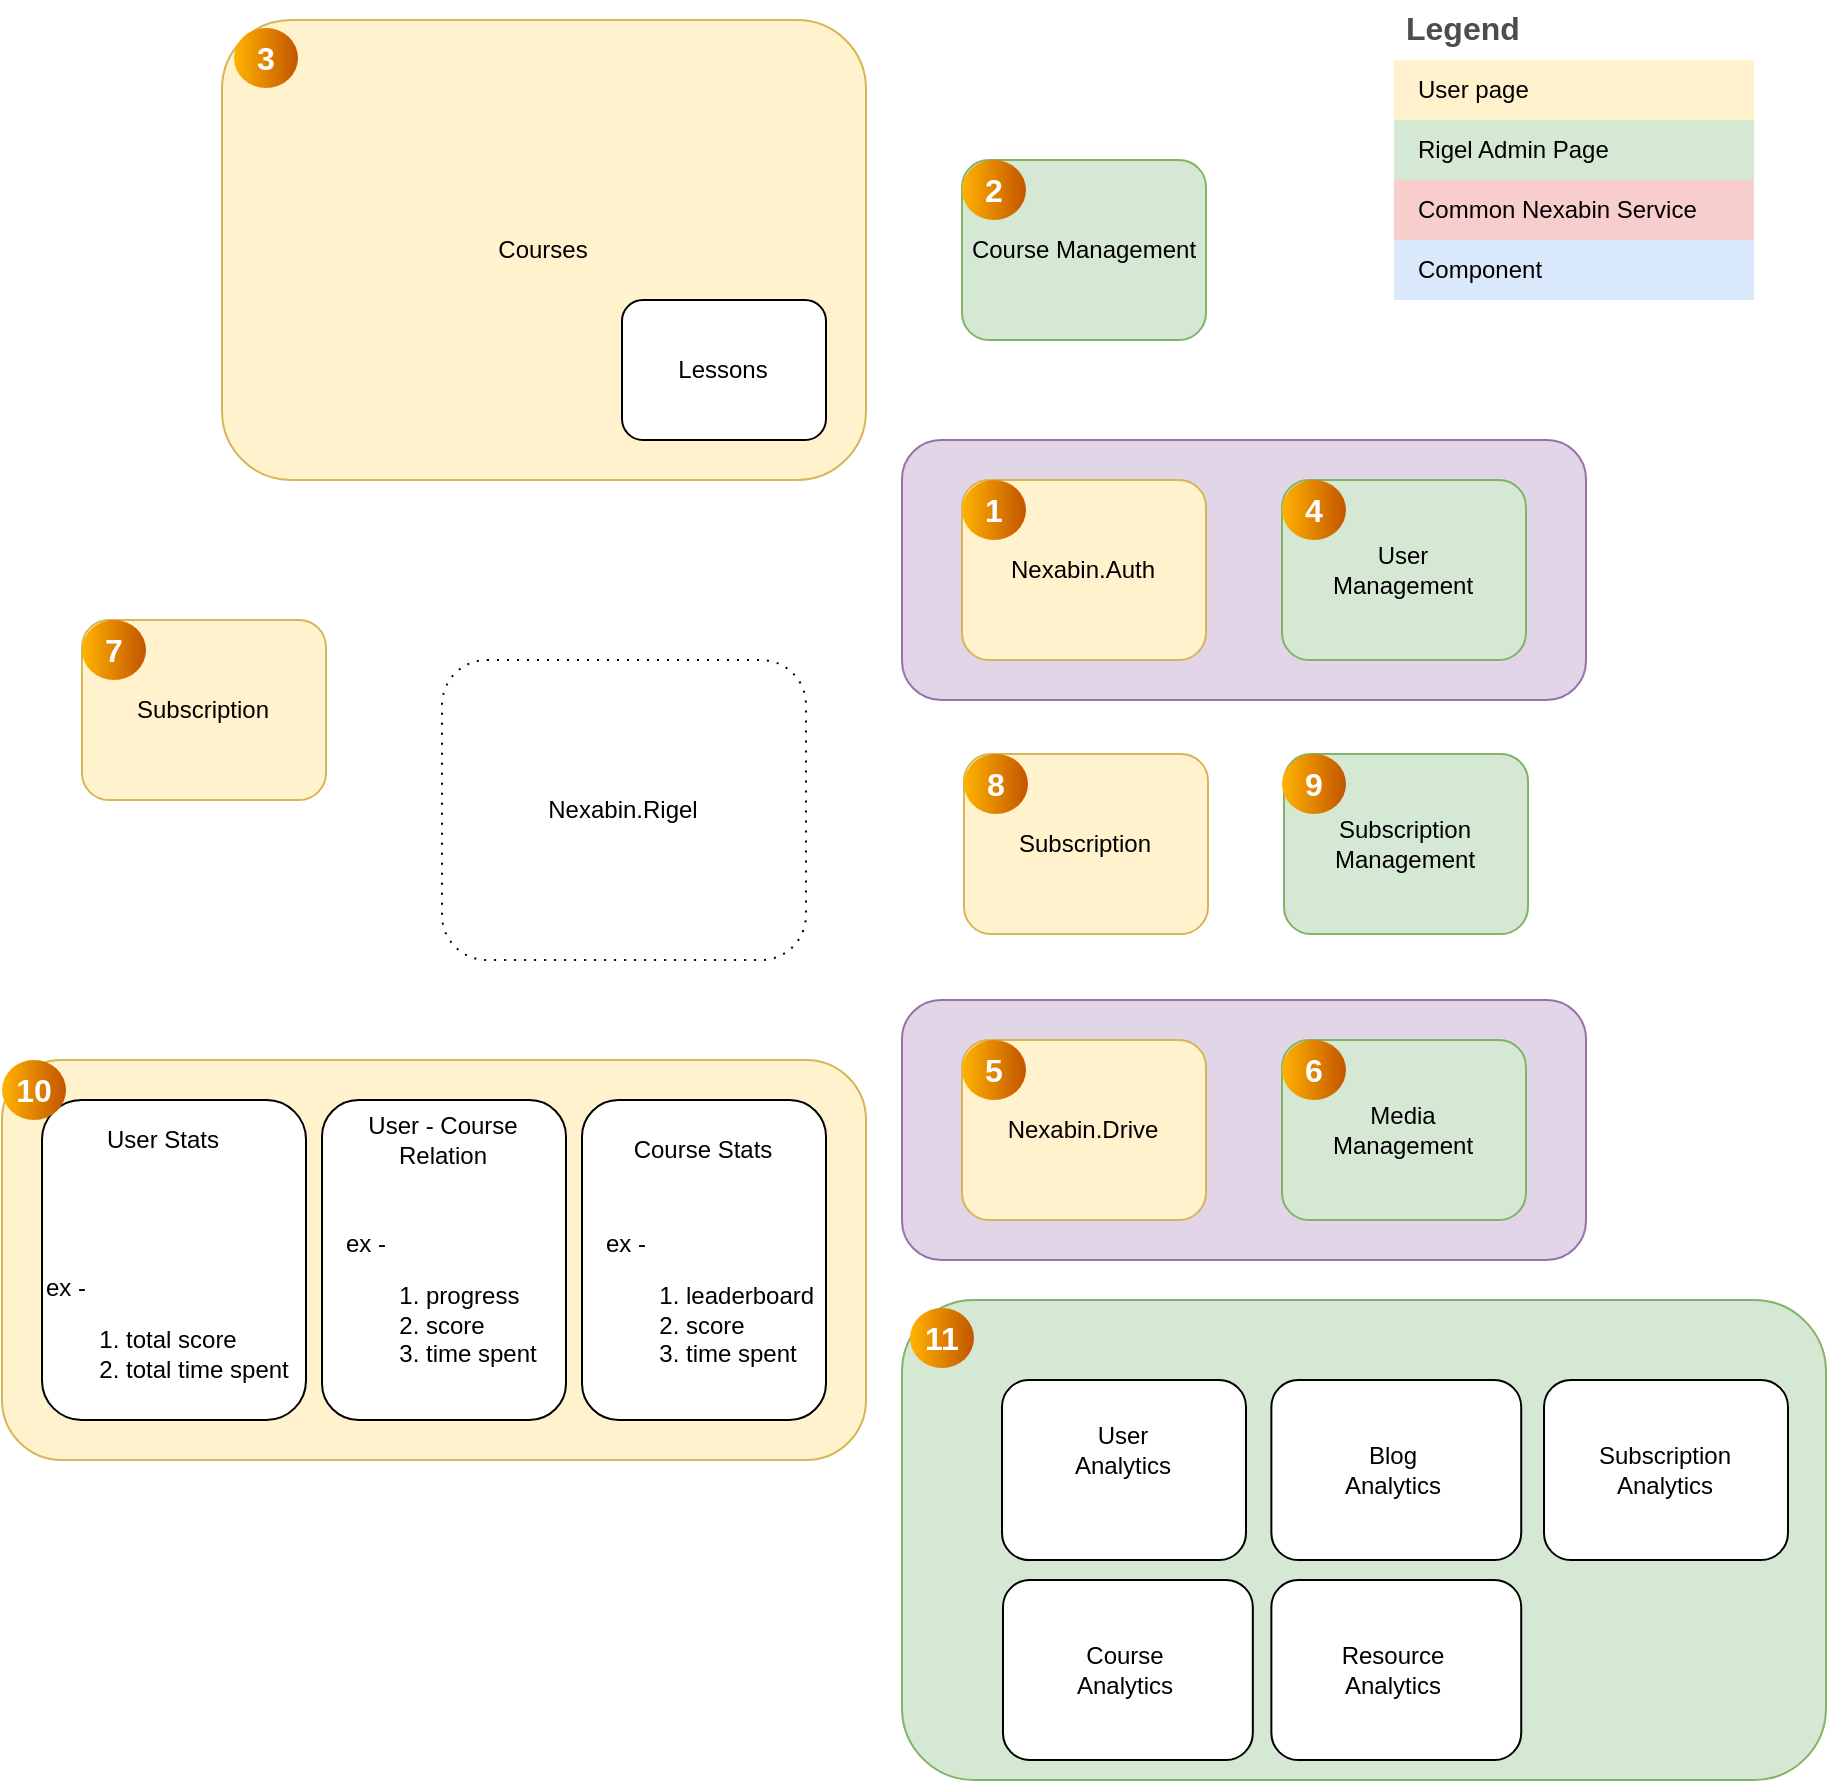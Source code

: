 <mxfile version="27.2.0" pages="3">
  <diagram id="KKGmfroxy93CsL8p-BHv" name="Rigel-Features">
    <mxGraphModel dx="2066" dy="860" grid="1" gridSize="10" guides="1" tooltips="1" connect="1" arrows="1" fold="1" page="1" pageScale="1" pageWidth="850" pageHeight="1100" math="0" shadow="0">
      <root>
        <mxCell id="0" />
        <mxCell id="1" parent="0" />
        <mxCell id="0qH3fdDKlyZCcuzdt4p4-40" value="" style="rounded=1;whiteSpace=wrap;html=1;fillColor=#d5e8d4;strokeColor=#82b366;" vertex="1" parent="1">
          <mxGeometry x="813" y="690" width="462" height="240" as="geometry" />
        </mxCell>
        <mxCell id="0qH3fdDKlyZCcuzdt4p4-122" value="" style="rounded=1;whiteSpace=wrap;html=1;fillColor=#e1d5e7;strokeColor=#9673a6;" vertex="1" parent="1">
          <mxGeometry x="813" y="540" width="342" height="130" as="geometry" />
        </mxCell>
        <mxCell id="0qH3fdDKlyZCcuzdt4p4-102" value="" style="rounded=1;whiteSpace=wrap;html=1;fillColor=#e1d5e7;strokeColor=#9673a6;" vertex="1" parent="1">
          <mxGeometry x="813" y="260" width="342" height="130" as="geometry" />
        </mxCell>
        <mxCell id="0qH3fdDKlyZCcuzdt4p4-11" value="" style="rounded=1;whiteSpace=wrap;html=1;fillColor=#fff2cc;strokeColor=#d6b656;" vertex="1" parent="1">
          <mxGeometry x="473" y="50" width="322" height="230" as="geometry" />
        </mxCell>
        <mxCell id="0qH3fdDKlyZCcuzdt4p4-1" value="" style="rounded=1;whiteSpace=wrap;html=1;dashed=1;dashPattern=1 4;" vertex="1" parent="1">
          <mxGeometry x="583" y="370" width="182" height="150" as="geometry" />
        </mxCell>
        <mxCell id="0qH3fdDKlyZCcuzdt4p4-2" value="Nexabin.Rigel" style="text;html=1;align=center;verticalAlign=middle;resizable=0;points=[];autosize=1;strokeColor=none;fillColor=none;" vertex="1" parent="1">
          <mxGeometry x="623" y="430" width="100" height="30" as="geometry" />
        </mxCell>
        <mxCell id="0qH3fdDKlyZCcuzdt4p4-7" value="" style="group" vertex="1" connectable="0" parent="1">
          <mxGeometry x="673" y="190" width="102" height="70" as="geometry" />
        </mxCell>
        <mxCell id="0qH3fdDKlyZCcuzdt4p4-8" value="" style="rounded=1;whiteSpace=wrap;html=1;" vertex="1" parent="0qH3fdDKlyZCcuzdt4p4-7">
          <mxGeometry width="102" height="70" as="geometry" />
        </mxCell>
        <mxCell id="0qH3fdDKlyZCcuzdt4p4-9" value="Lessons" style="text;html=1;align=center;verticalAlign=middle;resizable=0;points=[];autosize=1;strokeColor=none;fillColor=none;" vertex="1" parent="0qH3fdDKlyZCcuzdt4p4-7">
          <mxGeometry x="15.003" y="20.003" width="70" height="30" as="geometry" />
        </mxCell>
        <mxCell id="0qH3fdDKlyZCcuzdt4p4-12" value="Courses" style="text;html=1;align=center;verticalAlign=middle;resizable=0;points=[];autosize=1;strokeColor=none;fillColor=none;" vertex="1" parent="1">
          <mxGeometry x="598" y="150" width="70" height="30" as="geometry" />
        </mxCell>
        <mxCell id="0qH3fdDKlyZCcuzdt4p4-13" value="" style="group" vertex="1" connectable="0" parent="1">
          <mxGeometry x="844" y="417" width="122" height="90" as="geometry" />
        </mxCell>
        <mxCell id="0qH3fdDKlyZCcuzdt4p4-14" value="" style="rounded=1;whiteSpace=wrap;html=1;fillColor=#fff2cc;strokeColor=#d6b656;" vertex="1" parent="0qH3fdDKlyZCcuzdt4p4-13">
          <mxGeometry width="122" height="90" as="geometry" />
        </mxCell>
        <mxCell id="0qH3fdDKlyZCcuzdt4p4-15" value="Subscription" style="text;html=1;align=center;verticalAlign=middle;resizable=0;points=[];autosize=1;strokeColor=none;fillColor=none;" vertex="1" parent="0qH3fdDKlyZCcuzdt4p4-13">
          <mxGeometry x="15" y="30" width="90" height="30" as="geometry" />
        </mxCell>
        <mxCell id="0qH3fdDKlyZCcuzdt4p4-127" value="8" style="ellipse;whiteSpace=wrap;html=1;aspect=fixed;rotation=0;gradientColor=#C35500;strokeColor=none;gradientDirection=east;fillColor=#FFB300;rounded=0;pointerEvents=0;fontFamily=Helvetica;fontSize=16;fontColor=#FFFFFF;spacingTop=4;spacingBottom=4;spacingLeft=4;spacingRight=4;points=[];fontStyle=1" vertex="1" parent="0qH3fdDKlyZCcuzdt4p4-13">
          <mxGeometry width="32" height="30" as="geometry" />
        </mxCell>
        <mxCell id="0qH3fdDKlyZCcuzdt4p4-17" value="" style="group" vertex="1" connectable="0" parent="1">
          <mxGeometry x="1004" y="417" width="122" height="90" as="geometry" />
        </mxCell>
        <mxCell id="0qH3fdDKlyZCcuzdt4p4-18" value="" style="rounded=1;whiteSpace=wrap;html=1;fillColor=#d5e8d4;strokeColor=#82b366;" vertex="1" parent="0qH3fdDKlyZCcuzdt4p4-17">
          <mxGeometry width="122" height="90" as="geometry" />
        </mxCell>
        <mxCell id="0qH3fdDKlyZCcuzdt4p4-19" value="Subscription&lt;div&gt;Management&lt;/div&gt;" style="text;html=1;align=center;verticalAlign=middle;resizable=0;points=[];autosize=1;strokeColor=none;fillColor=none;" vertex="1" parent="0qH3fdDKlyZCcuzdt4p4-17">
          <mxGeometry x="15" y="25" width="90" height="40" as="geometry" />
        </mxCell>
        <mxCell id="0qH3fdDKlyZCcuzdt4p4-128" value="9" style="ellipse;whiteSpace=wrap;html=1;aspect=fixed;rotation=0;gradientColor=#C35500;strokeColor=none;gradientDirection=east;fillColor=#FFB300;rounded=0;pointerEvents=0;fontFamily=Helvetica;fontSize=16;fontColor=#FFFFFF;spacingTop=4;spacingBottom=4;spacingLeft=4;spacingRight=4;points=[];fontStyle=1" vertex="1" parent="0qH3fdDKlyZCcuzdt4p4-17">
          <mxGeometry x="-1" width="32" height="30" as="geometry" />
        </mxCell>
        <mxCell id="0qH3fdDKlyZCcuzdt4p4-20" value="" style="group" vertex="1" connectable="0" parent="1">
          <mxGeometry x="1003" y="280" width="122" height="90" as="geometry" />
        </mxCell>
        <mxCell id="0qH3fdDKlyZCcuzdt4p4-21" value="" style="rounded=1;whiteSpace=wrap;html=1;fillColor=#d5e8d4;strokeColor=#82b366;" vertex="1" parent="0qH3fdDKlyZCcuzdt4p4-20">
          <mxGeometry width="122" height="90" as="geometry" />
        </mxCell>
        <mxCell id="0qH3fdDKlyZCcuzdt4p4-22" value="User&lt;div&gt;Management&lt;/div&gt;" style="text;html=1;align=center;verticalAlign=middle;resizable=0;points=[];autosize=1;strokeColor=none;fillColor=none;" vertex="1" parent="0qH3fdDKlyZCcuzdt4p4-20">
          <mxGeometry x="15" y="25" width="90" height="40" as="geometry" />
        </mxCell>
        <mxCell id="0qH3fdDKlyZCcuzdt4p4-112" value="4" style="ellipse;whiteSpace=wrap;html=1;aspect=fixed;rotation=0;gradientColor=#C35500;strokeColor=none;gradientDirection=east;fillColor=#FFB300;rounded=0;pointerEvents=0;fontFamily=Helvetica;fontSize=16;fontColor=#FFFFFF;spacingTop=4;spacingBottom=4;spacingLeft=4;spacingRight=4;points=[];fontStyle=1" vertex="1" parent="0qH3fdDKlyZCcuzdt4p4-20">
          <mxGeometry width="32" height="30" as="geometry" />
        </mxCell>
        <mxCell id="0qH3fdDKlyZCcuzdt4p4-24" value="" style="group" vertex="1" connectable="0" parent="1">
          <mxGeometry x="843" y="120" width="122" height="90" as="geometry" />
        </mxCell>
        <mxCell id="0qH3fdDKlyZCcuzdt4p4-25" value="Course Management" style="rounded=1;whiteSpace=wrap;html=1;fillColor=#d5e8d4;strokeColor=#82b366;" vertex="1" parent="0qH3fdDKlyZCcuzdt4p4-24">
          <mxGeometry width="122" height="90" as="geometry" />
        </mxCell>
        <mxCell id="0qH3fdDKlyZCcuzdt4p4-113" value="2" style="ellipse;whiteSpace=wrap;html=1;aspect=fixed;rotation=0;gradientColor=#C35500;strokeColor=none;gradientDirection=east;fillColor=#FFB300;rounded=0;pointerEvents=0;fontFamily=Helvetica;fontSize=16;fontColor=#FFFFFF;spacingTop=4;spacingBottom=4;spacingLeft=4;spacingRight=4;points=[];fontStyle=1" vertex="1" parent="0qH3fdDKlyZCcuzdt4p4-24">
          <mxGeometry width="32" height="30" as="geometry" />
        </mxCell>
        <mxCell id="0qH3fdDKlyZCcuzdt4p4-67" value="Legend" style="shape=table;startSize=30;container=1;collapsible=0;childLayout=tableLayout;fontSize=16;align=left;verticalAlign=top;fillColor=none;strokeColor=none;fontColor=#4D4D4D;fontStyle=1;spacingLeft=6;spacing=0;resizable=0;" vertex="1" parent="1">
          <mxGeometry x="1059" y="40" width="180" height="150" as="geometry" />
        </mxCell>
        <mxCell id="0qH3fdDKlyZCcuzdt4p4-68" value="" style="shape=tableRow;horizontal=0;startSize=0;swimlaneHead=0;swimlaneBody=0;strokeColor=inherit;top=0;left=0;bottom=0;right=0;collapsible=0;dropTarget=0;fillColor=none;points=[[0,0.5],[1,0.5]];portConstraint=eastwest;fontSize=12;" vertex="1" parent="0qH3fdDKlyZCcuzdt4p4-67">
          <mxGeometry y="30" width="180" height="30" as="geometry" />
        </mxCell>
        <mxCell id="0qH3fdDKlyZCcuzdt4p4-69" value="User page" style="shape=partialRectangle;html=1;whiteSpace=wrap;connectable=0;strokeColor=#d6b656;overflow=hidden;fillColor=#fff2cc;top=0;left=0;bottom=0;right=0;pointerEvents=1;fontSize=12;align=left;spacingLeft=10;spacingRight=4;" vertex="1" parent="0qH3fdDKlyZCcuzdt4p4-68">
          <mxGeometry width="180" height="30" as="geometry">
            <mxRectangle width="180" height="30" as="alternateBounds" />
          </mxGeometry>
        </mxCell>
        <mxCell id="0qH3fdDKlyZCcuzdt4p4-70" value="" style="shape=tableRow;horizontal=0;startSize=0;swimlaneHead=0;swimlaneBody=0;strokeColor=inherit;top=0;left=0;bottom=0;right=0;collapsible=0;dropTarget=0;fillColor=none;points=[[0,0.5],[1,0.5]];portConstraint=eastwest;fontSize=12;" vertex="1" parent="0qH3fdDKlyZCcuzdt4p4-67">
          <mxGeometry y="60" width="180" height="30" as="geometry" />
        </mxCell>
        <mxCell id="0qH3fdDKlyZCcuzdt4p4-71" value="Rigel Admin Page" style="shape=partialRectangle;html=1;whiteSpace=wrap;connectable=0;strokeColor=#82b366;overflow=hidden;fillColor=#d5e8d4;top=0;left=0;bottom=0;right=0;pointerEvents=1;fontSize=12;align=left;spacingLeft=10;spacingRight=4;" vertex="1" parent="0qH3fdDKlyZCcuzdt4p4-70">
          <mxGeometry width="180" height="30" as="geometry">
            <mxRectangle width="180" height="30" as="alternateBounds" />
          </mxGeometry>
        </mxCell>
        <mxCell id="0qH3fdDKlyZCcuzdt4p4-72" value="" style="shape=tableRow;horizontal=0;startSize=0;swimlaneHead=0;swimlaneBody=0;strokeColor=inherit;top=0;left=0;bottom=0;right=0;collapsible=0;dropTarget=0;fillColor=none;points=[[0,0.5],[1,0.5]];portConstraint=eastwest;fontSize=12;" vertex="1" parent="0qH3fdDKlyZCcuzdt4p4-67">
          <mxGeometry y="90" width="180" height="30" as="geometry" />
        </mxCell>
        <mxCell id="0qH3fdDKlyZCcuzdt4p4-73" value="Common Nexabin Service" style="shape=partialRectangle;html=1;whiteSpace=wrap;connectable=0;strokeColor=#b85450;overflow=hidden;fillColor=#f8cecc;top=0;left=0;bottom=0;right=0;pointerEvents=1;fontSize=12;align=left;spacingLeft=10;spacingRight=4;" vertex="1" parent="0qH3fdDKlyZCcuzdt4p4-72">
          <mxGeometry width="180" height="30" as="geometry">
            <mxRectangle width="180" height="30" as="alternateBounds" />
          </mxGeometry>
        </mxCell>
        <mxCell id="0qH3fdDKlyZCcuzdt4p4-74" value="" style="shape=tableRow;horizontal=0;startSize=0;swimlaneHead=0;swimlaneBody=0;strokeColor=inherit;top=0;left=0;bottom=0;right=0;collapsible=0;dropTarget=0;fillColor=none;points=[[0,0.5],[1,0.5]];portConstraint=eastwest;fontSize=12;" vertex="1" parent="0qH3fdDKlyZCcuzdt4p4-67">
          <mxGeometry y="120" width="180" height="30" as="geometry" />
        </mxCell>
        <mxCell id="0qH3fdDKlyZCcuzdt4p4-75" value="Component" style="shape=partialRectangle;html=1;whiteSpace=wrap;connectable=0;strokeColor=#6c8ebf;overflow=hidden;fillColor=#dae8fc;top=0;left=0;bottom=0;right=0;pointerEvents=1;fontSize=12;align=left;spacingLeft=10;spacingRight=4;" vertex="1" parent="0qH3fdDKlyZCcuzdt4p4-74">
          <mxGeometry width="180" height="30" as="geometry">
            <mxRectangle width="180" height="30" as="alternateBounds" />
          </mxGeometry>
        </mxCell>
        <mxCell id="0qH3fdDKlyZCcuzdt4p4-37" value="" style="rounded=1;whiteSpace=wrap;html=1;fillColor=#fff2cc;strokeColor=#d6b656;" vertex="1" parent="1">
          <mxGeometry x="363" y="570" width="432" height="200" as="geometry" />
        </mxCell>
        <mxCell id="0qH3fdDKlyZCcuzdt4p4-60" value="" style="group" vertex="1" connectable="0" parent="1">
          <mxGeometry x="523" y="590" width="132" height="160" as="geometry" />
        </mxCell>
        <mxCell id="0qH3fdDKlyZCcuzdt4p4-61" value="" style="rounded=1;whiteSpace=wrap;html=1;" vertex="1" parent="0qH3fdDKlyZCcuzdt4p4-60">
          <mxGeometry width="122" height="160" as="geometry" />
        </mxCell>
        <mxCell id="0qH3fdDKlyZCcuzdt4p4-62" value="User - Course&lt;div&gt;Relation&lt;/div&gt;" style="text;html=1;align=center;verticalAlign=middle;resizable=0;points=[];autosize=1;strokeColor=none;fillColor=none;" vertex="1" parent="0qH3fdDKlyZCcuzdt4p4-60">
          <mxGeometry x="10" width="100" height="40" as="geometry" />
        </mxCell>
        <mxCell id="0qH3fdDKlyZCcuzdt4p4-80" value="ex -&amp;nbsp;&lt;div&gt;&lt;ol&gt;&lt;li&gt;progress&lt;br&gt;&lt;/li&gt;&lt;li&gt;score&lt;br&gt;&lt;/li&gt;&lt;li&gt;time spent&lt;br&gt;&lt;/li&gt;&lt;/ol&gt;&lt;/div&gt;" style="text;html=1;align=left;verticalAlign=middle;resizable=0;points=[];autosize=1;strokeColor=none;fillColor=none;" vertex="1" parent="0qH3fdDKlyZCcuzdt4p4-60">
          <mxGeometry x="10" y="60" width="120" height="90" as="geometry" />
        </mxCell>
        <mxCell id="0qH3fdDKlyZCcuzdt4p4-63" value="" style="group" vertex="1" connectable="0" parent="1">
          <mxGeometry x="653" y="590" width="142" height="160" as="geometry" />
        </mxCell>
        <mxCell id="0qH3fdDKlyZCcuzdt4p4-64" value="" style="rounded=1;whiteSpace=wrap;html=1;" vertex="1" parent="0qH3fdDKlyZCcuzdt4p4-63">
          <mxGeometry width="122" height="160" as="geometry" />
        </mxCell>
        <mxCell id="0qH3fdDKlyZCcuzdt4p4-81" value="Course Stats" style="text;html=1;align=center;verticalAlign=middle;resizable=0;points=[];autosize=1;strokeColor=none;fillColor=none;" vertex="1" parent="0qH3fdDKlyZCcuzdt4p4-63">
          <mxGeometry x="15" y="10" width="90" height="30" as="geometry" />
        </mxCell>
        <mxCell id="0qH3fdDKlyZCcuzdt4p4-82" value="ex -&amp;nbsp;&lt;div&gt;&lt;ol&gt;&lt;li&gt;leaderboard&lt;br&gt;&lt;/li&gt;&lt;li&gt;score&lt;br&gt;&lt;/li&gt;&lt;li&gt;time spent&lt;br&gt;&lt;/li&gt;&lt;/ol&gt;&lt;/div&gt;" style="text;html=1;align=left;verticalAlign=middle;resizable=0;points=[];autosize=1;strokeColor=none;fillColor=none;" vertex="1" parent="0qH3fdDKlyZCcuzdt4p4-63">
          <mxGeometry x="10" y="60" width="130" height="90" as="geometry" />
        </mxCell>
        <mxCell id="0qH3fdDKlyZCcuzdt4p4-83" value="" style="group" vertex="1" connectable="0" parent="1">
          <mxGeometry x="383" y="590" width="152" height="160" as="geometry" />
        </mxCell>
        <mxCell id="0qH3fdDKlyZCcuzdt4p4-84" value="" style="rounded=1;whiteSpace=wrap;html=1;" vertex="1" parent="0qH3fdDKlyZCcuzdt4p4-83">
          <mxGeometry width="132" height="160" as="geometry" />
        </mxCell>
        <mxCell id="0qH3fdDKlyZCcuzdt4p4-85" value="User Stats" style="text;html=1;align=center;verticalAlign=middle;resizable=0;points=[];autosize=1;strokeColor=none;fillColor=none;" vertex="1" parent="0qH3fdDKlyZCcuzdt4p4-83">
          <mxGeometry x="20" y="5" width="80" height="30" as="geometry" />
        </mxCell>
        <mxCell id="0qH3fdDKlyZCcuzdt4p4-86" value="ex -&amp;nbsp;&lt;div&gt;&lt;ol&gt;&lt;li&gt;total score&lt;br&gt;&lt;/li&gt;&lt;li&gt;total time spent&lt;/li&gt;&lt;/ol&gt;&lt;/div&gt;" style="text;html=1;align=left;verticalAlign=middle;resizable=0;points=[];autosize=1;strokeColor=none;fillColor=none;" vertex="1" parent="0qH3fdDKlyZCcuzdt4p4-83">
          <mxGeometry y="80" width="140" height="80" as="geometry" />
        </mxCell>
        <mxCell id="0qH3fdDKlyZCcuzdt4p4-95" value="" style="group" vertex="1" connectable="0" parent="1">
          <mxGeometry x="843" y="560" width="122" height="90" as="geometry" />
        </mxCell>
        <mxCell id="0qH3fdDKlyZCcuzdt4p4-96" value="" style="rounded=1;whiteSpace=wrap;html=1;fillColor=#fff2cc;strokeColor=#d6b656;" vertex="1" parent="0qH3fdDKlyZCcuzdt4p4-95">
          <mxGeometry width="122" height="90" as="geometry" />
        </mxCell>
        <mxCell id="0qH3fdDKlyZCcuzdt4p4-97" value="Nexabin.Drive" style="text;html=1;align=center;verticalAlign=middle;resizable=0;points=[];autosize=1;strokeColor=none;fillColor=none;" vertex="1" parent="0qH3fdDKlyZCcuzdt4p4-95">
          <mxGeometry x="10" y="30" width="100" height="30" as="geometry" />
        </mxCell>
        <mxCell id="0qH3fdDKlyZCcuzdt4p4-123" value="5" style="ellipse;whiteSpace=wrap;html=1;aspect=fixed;rotation=0;gradientColor=#C35500;strokeColor=none;gradientDirection=east;fillColor=#FFB300;rounded=0;pointerEvents=0;fontFamily=Helvetica;fontSize=16;fontColor=#FFFFFF;spacingTop=4;spacingBottom=4;spacingLeft=4;spacingRight=4;points=[];fontStyle=1" vertex="1" parent="0qH3fdDKlyZCcuzdt4p4-95">
          <mxGeometry width="32" height="30" as="geometry" />
        </mxCell>
        <mxCell id="0qH3fdDKlyZCcuzdt4p4-98" value="" style="group" vertex="1" connectable="0" parent="1">
          <mxGeometry x="1003" y="560" width="122" height="90" as="geometry" />
        </mxCell>
        <mxCell id="0qH3fdDKlyZCcuzdt4p4-99" value="" style="rounded=1;whiteSpace=wrap;html=1;fillColor=#d5e8d4;strokeColor=#82b366;" vertex="1" parent="0qH3fdDKlyZCcuzdt4p4-98">
          <mxGeometry width="122" height="90" as="geometry" />
        </mxCell>
        <mxCell id="0qH3fdDKlyZCcuzdt4p4-100" value="Media&lt;div&gt;Management&lt;/div&gt;" style="text;html=1;align=center;verticalAlign=middle;resizable=0;points=[];autosize=1;strokeColor=none;fillColor=none;" vertex="1" parent="0qH3fdDKlyZCcuzdt4p4-98">
          <mxGeometry x="15" y="25" width="90" height="40" as="geometry" />
        </mxCell>
        <mxCell id="0qH3fdDKlyZCcuzdt4p4-124" value="6" style="ellipse;whiteSpace=wrap;html=1;aspect=fixed;rotation=0;gradientColor=#C35500;strokeColor=none;gradientDirection=east;fillColor=#FFB300;rounded=0;pointerEvents=0;fontFamily=Helvetica;fontSize=16;fontColor=#FFFFFF;spacingTop=4;spacingBottom=4;spacingLeft=4;spacingRight=4;points=[];fontStyle=1" vertex="1" parent="0qH3fdDKlyZCcuzdt4p4-98">
          <mxGeometry width="32" height="30" as="geometry" />
        </mxCell>
        <mxCell id="0qH3fdDKlyZCcuzdt4p4-4" value="" style="rounded=1;whiteSpace=wrap;html=1;fillColor=#fff2cc;strokeColor=#d6b656;" vertex="1" parent="1">
          <mxGeometry x="843" y="280" width="122" height="90" as="geometry" />
        </mxCell>
        <mxCell id="0qH3fdDKlyZCcuzdt4p4-5" value="Nexabin.Auth" style="text;html=1;align=center;verticalAlign=middle;resizable=0;points=[];autosize=1;strokeColor=none;fillColor=none;" vertex="1" parent="1">
          <mxGeometry x="853" y="310" width="100" height="30" as="geometry" />
        </mxCell>
        <mxCell id="0qH3fdDKlyZCcuzdt4p4-107" value="1" style="ellipse;whiteSpace=wrap;html=1;aspect=fixed;rotation=0;gradientColor=#C35500;strokeColor=none;gradientDirection=east;fillColor=#FFB300;rounded=0;pointerEvents=0;fontFamily=Helvetica;fontSize=16;fontColor=#FFFFFF;spacingTop=4;spacingBottom=4;spacingLeft=4;spacingRight=4;points=[];fontStyle=1" vertex="1" parent="1">
          <mxGeometry x="843" y="280" width="32" height="30" as="geometry" />
        </mxCell>
        <mxCell id="0qH3fdDKlyZCcuzdt4p4-111" value="3" style="ellipse;whiteSpace=wrap;html=1;aspect=fixed;rotation=0;gradientColor=#C35500;strokeColor=none;gradientDirection=east;fillColor=#FFB300;rounded=0;pointerEvents=0;fontFamily=Helvetica;fontSize=16;fontColor=#FFFFFF;spacingTop=4;spacingBottom=4;spacingLeft=4;spacingRight=4;points=[];fontStyle=1" vertex="1" parent="1">
          <mxGeometry x="479" y="54" width="32" height="30" as="geometry" />
        </mxCell>
        <mxCell id="0qH3fdDKlyZCcuzdt4p4-126" value="11" style="ellipse;whiteSpace=wrap;html=1;aspect=fixed;rotation=0;gradientColor=#C35500;strokeColor=none;gradientDirection=east;fillColor=#FFB300;rounded=0;pointerEvents=0;fontFamily=Helvetica;fontSize=16;fontColor=#FFFFFF;spacingTop=4;spacingBottom=4;spacingLeft=4;spacingRight=4;points=[];fontStyle=1" vertex="1" parent="1">
          <mxGeometry x="817" y="694" width="32" height="30" as="geometry" />
        </mxCell>
        <mxCell id="0qH3fdDKlyZCcuzdt4p4-55" value="" style="rounded=1;whiteSpace=wrap;html=1;" vertex="1" parent="1">
          <mxGeometry x="1134" y="730" width="122" height="90" as="geometry" />
        </mxCell>
        <mxCell id="0qH3fdDKlyZCcuzdt4p4-56" value="Subscription&lt;br&gt;&lt;div&gt;Analytics&lt;/div&gt;" style="text;html=1;align=center;verticalAlign=middle;resizable=0;points=[];autosize=1;strokeColor=none;fillColor=none;" vertex="1" parent="1">
          <mxGeometry x="1149" y="755" width="90" height="40" as="geometry" />
        </mxCell>
        <mxCell id="0qH3fdDKlyZCcuzdt4p4-46" value="" style="rounded=1;whiteSpace=wrap;html=1;" vertex="1" parent="1">
          <mxGeometry x="863" y="730" width="122" height="90" as="geometry" />
        </mxCell>
        <mxCell id="0qH3fdDKlyZCcuzdt4p4-47" value="User&lt;div&gt;Analytics&lt;/div&gt;" style="text;html=1;align=center;verticalAlign=middle;resizable=0;points=[];autosize=1;strokeColor=none;fillColor=none;" vertex="1" parent="1">
          <mxGeometry x="888" y="745" width="70" height="40" as="geometry" />
        </mxCell>
        <mxCell id="0qH3fdDKlyZCcuzdt4p4-42" value="" style="group" vertex="1" connectable="0" parent="1">
          <mxGeometry x="863.488" y="830" width="124.927" height="90" as="geometry" />
        </mxCell>
        <mxCell id="0qH3fdDKlyZCcuzdt4p4-43" value="" style="rounded=1;whiteSpace=wrap;html=1;" vertex="1" parent="0qH3fdDKlyZCcuzdt4p4-42">
          <mxGeometry width="124.927" height="90" as="geometry" />
        </mxCell>
        <mxCell id="0qH3fdDKlyZCcuzdt4p4-44" value="Course&lt;div&gt;Analytics&lt;/div&gt;" style="text;html=1;align=center;verticalAlign=middle;resizable=0;points=[];autosize=1;strokeColor=none;fillColor=none;" vertex="1" parent="0qH3fdDKlyZCcuzdt4p4-42">
          <mxGeometry x="25.61" y="25" width="70" height="40" as="geometry" />
        </mxCell>
        <mxCell id="0qH3fdDKlyZCcuzdt4p4-48" value="" style="group" vertex="1" connectable="0" parent="1">
          <mxGeometry x="997.683" y="730" width="124.927" height="90" as="geometry" />
        </mxCell>
        <mxCell id="0qH3fdDKlyZCcuzdt4p4-49" value="" style="rounded=1;whiteSpace=wrap;html=1;" vertex="1" parent="0qH3fdDKlyZCcuzdt4p4-48">
          <mxGeometry width="124.927" height="90" as="geometry" />
        </mxCell>
        <mxCell id="0qH3fdDKlyZCcuzdt4p4-50" value="Blog&lt;br&gt;&lt;div&gt;Analytics&lt;/div&gt;" style="text;html=1;align=center;verticalAlign=middle;resizable=0;points=[];autosize=1;strokeColor=none;fillColor=none;" vertex="1" parent="0qH3fdDKlyZCcuzdt4p4-48">
          <mxGeometry x="25.61" y="25" width="70" height="40" as="geometry" />
        </mxCell>
        <mxCell id="0qH3fdDKlyZCcuzdt4p4-51" value="" style="group" vertex="1" connectable="0" parent="1">
          <mxGeometry x="997.683" y="830" width="124.927" height="90" as="geometry" />
        </mxCell>
        <mxCell id="0qH3fdDKlyZCcuzdt4p4-52" value="" style="rounded=1;whiteSpace=wrap;html=1;" vertex="1" parent="0qH3fdDKlyZCcuzdt4p4-51">
          <mxGeometry width="124.927" height="90" as="geometry" />
        </mxCell>
        <mxCell id="0qH3fdDKlyZCcuzdt4p4-53" value="Resource&lt;br&gt;&lt;div&gt;Analytics&lt;/div&gt;" style="text;html=1;align=center;verticalAlign=middle;resizable=0;points=[];autosize=1;strokeColor=none;fillColor=none;" vertex="1" parent="0qH3fdDKlyZCcuzdt4p4-51">
          <mxGeometry x="25.61" y="25" width="70" height="40" as="geometry" />
        </mxCell>
        <mxCell id="0qH3fdDKlyZCcuzdt4p4-129" value="" style="group" vertex="1" connectable="0" parent="1">
          <mxGeometry x="403" y="350" width="122" height="90" as="geometry" />
        </mxCell>
        <mxCell id="0qH3fdDKlyZCcuzdt4p4-130" value="" style="rounded=1;whiteSpace=wrap;html=1;fillColor=#fff2cc;strokeColor=#d6b656;" vertex="1" parent="0qH3fdDKlyZCcuzdt4p4-129">
          <mxGeometry width="122" height="90" as="geometry" />
        </mxCell>
        <mxCell id="0qH3fdDKlyZCcuzdt4p4-131" value="Subscription" style="text;html=1;align=center;verticalAlign=middle;resizable=0;points=[];autosize=1;strokeColor=none;fillColor=none;" vertex="1" parent="0qH3fdDKlyZCcuzdt4p4-129">
          <mxGeometry x="15" y="30" width="90" height="30" as="geometry" />
        </mxCell>
        <mxCell id="0qH3fdDKlyZCcuzdt4p4-132" value="7" style="ellipse;whiteSpace=wrap;html=1;aspect=fixed;rotation=0;gradientColor=#C35500;strokeColor=none;gradientDirection=east;fillColor=#FFB300;rounded=0;pointerEvents=0;fontFamily=Helvetica;fontSize=16;fontColor=#FFFFFF;spacingTop=4;spacingBottom=4;spacingLeft=4;spacingRight=4;points=[];fontStyle=1" vertex="1" parent="0qH3fdDKlyZCcuzdt4p4-129">
          <mxGeometry width="32" height="30" as="geometry" />
        </mxCell>
        <mxCell id="0qH3fdDKlyZCcuzdt4p4-125" value="10" style="ellipse;whiteSpace=wrap;html=1;aspect=fixed;rotation=0;gradientColor=#C35500;strokeColor=none;gradientDirection=east;fillColor=#FFB300;rounded=0;pointerEvents=0;fontFamily=Helvetica;fontSize=16;fontColor=#FFFFFF;spacingTop=4;spacingBottom=4;spacingLeft=4;spacingRight=4;points=[];fontStyle=1" vertex="1" parent="1">
          <mxGeometry x="363" y="570" width="32" height="30" as="geometry" />
        </mxCell>
      </root>
    </mxGraphModel>
  </diagram>
  <diagram name="LearningModule" id="G2DahcP8PH1wN-Vs_R_d">
    <mxGraphModel dx="2066" dy="860" grid="1" gridSize="10" guides="1" tooltips="1" connect="1" arrows="1" fold="1" page="1" pageScale="1" pageWidth="850" pageHeight="1100" math="0" shadow="0">
      <root>
        <mxCell id="0" />
        <mxCell id="1" parent="0" />
        <mxCell id="Hl07vMiSNizbsuB7GENC-18" value="" style="rounded=1;whiteSpace=wrap;html=1;" parent="1" vertex="1">
          <mxGeometry x="10" y="10" width="1280" height="690" as="geometry" />
        </mxCell>
        <mxCell id="Hl07vMiSNizbsuB7GENC-1" value="" style="rounded=1;whiteSpace=wrap;html=1;dashed=1;fontSize=16;" parent="1" vertex="1">
          <mxGeometry x="50" y="50" width="550" height="580" as="geometry" />
        </mxCell>
        <mxCell id="Hl07vMiSNizbsuB7GENC-2" value="Header/ Title" style="rounded=1;whiteSpace=wrap;html=1;fontSize=16;" parent="1" vertex="1">
          <mxGeometry x="120" y="90" width="380" height="60" as="geometry" />
        </mxCell>
        <mxCell id="Hl07vMiSNizbsuB7GENC-3" value="Audio (background) - voice over" style="rounded=1;whiteSpace=wrap;html=1;fontSize=16;" parent="1" vertex="1">
          <mxGeometry x="120" y="170" width="380" height="60" as="geometry" />
        </mxCell>
        <mxCell id="Hl07vMiSNizbsuB7GENC-4" value="Progress" style="rounded=1;whiteSpace=wrap;html=1;fontSize=16;" parent="1" vertex="1">
          <mxGeometry x="120" y="250" width="380" height="60" as="geometry" />
        </mxCell>
        <mxCell id="Hl07vMiSNizbsuB7GENC-5" value="Principles 1&lt;div&gt;header&lt;/div&gt;&lt;div&gt;text&lt;/div&gt;&lt;div&gt;images&lt;/div&gt;" style="rounded=1;whiteSpace=wrap;html=1;fontSize=16;" parent="1" vertex="1">
          <mxGeometry x="120" y="325" width="120" height="90" as="geometry" />
        </mxCell>
        <mxCell id="Hl07vMiSNizbsuB7GENC-6" value="Principles 2" style="rounded=1;whiteSpace=wrap;html=1;fontSize=16;" parent="1" vertex="1">
          <mxGeometry x="250" y="340" width="120" height="60" as="geometry" />
        </mxCell>
        <mxCell id="Hl07vMiSNizbsuB7GENC-7" value="Principles 3" style="rounded=1;whiteSpace=wrap;html=1;fontSize=16;" parent="1" vertex="1">
          <mxGeometry x="380" y="340" width="120" height="60" as="geometry" />
        </mxCell>
        <mxCell id="Hl07vMiSNizbsuB7GENC-8" value="MCQ 1&lt;div&gt;- options&lt;/div&gt;&lt;div&gt;- correct answer&amp;nbsp;&lt;/div&gt;&lt;div&gt;- tips&lt;/div&gt;" style="rounded=1;whiteSpace=wrap;html=1;fontSize=16;" parent="1" vertex="1">
          <mxGeometry x="120" y="440" width="160" height="90" as="geometry" />
        </mxCell>
        <mxCell id="Hl07vMiSNizbsuB7GENC-9" value="MCQ 2" style="rounded=1;whiteSpace=wrap;html=1;fontSize=16;" parent="1" vertex="1">
          <mxGeometry x="300" y="440" width="160" height="90" as="geometry" />
        </mxCell>
        <mxCell id="Hl07vMiSNizbsuB7GENC-10" value="Summary/ Take Away" style="rounded=1;whiteSpace=wrap;html=1;fontSize=16;" parent="1" vertex="1">
          <mxGeometry x="120" y="550" width="380" height="60" as="geometry" />
        </mxCell>
        <mxCell id="Hl07vMiSNizbsuB7GENC-11" value="" style="ellipse;whiteSpace=wrap;html=1;" parent="1" vertex="1">
          <mxGeometry x="480" y="470" width="20" height="20" as="geometry" />
        </mxCell>
        <mxCell id="Hl07vMiSNizbsuB7GENC-12" value="" style="ellipse;whiteSpace=wrap;html=1;" parent="1" vertex="1">
          <mxGeometry x="510" y="470" width="20" height="20" as="geometry" />
        </mxCell>
        <mxCell id="Hl07vMiSNizbsuB7GENC-13" value="" style="ellipse;whiteSpace=wrap;html=1;" parent="1" vertex="1">
          <mxGeometry x="520" y="360" width="20" height="20" as="geometry" />
        </mxCell>
        <mxCell id="Hl07vMiSNizbsuB7GENC-14" value="" style="ellipse;whiteSpace=wrap;html=1;" parent="1" vertex="1">
          <mxGeometry x="550" y="360" width="20" height="20" as="geometry" />
        </mxCell>
        <mxCell id="Hl07vMiSNizbsuB7GENC-15" value="&lt;font style=&quot;font-size: 16px;&quot;&gt;Lesson 1&lt;/font&gt;" style="text;html=1;align=center;verticalAlign=middle;resizable=0;points=[];autosize=1;strokeColor=none;fillColor=none;" parent="1" vertex="1">
          <mxGeometry x="280" y="630" width="90" height="30" as="geometry" />
        </mxCell>
        <mxCell id="Hl07vMiSNizbsuB7GENC-16" value="" style="rounded=1;whiteSpace=wrap;html=1;dashed=1;fontSize=16;" parent="1" vertex="1">
          <mxGeometry x="650" y="50" width="550" height="580" as="geometry" />
        </mxCell>
        <mxCell id="Hl07vMiSNizbsuB7GENC-17" value="&lt;font style=&quot;font-size: 16px;&quot;&gt;Lesson 2&lt;/font&gt;" style="text;html=1;align=center;verticalAlign=middle;resizable=0;points=[];autosize=1;strokeColor=none;fillColor=none;" parent="1" vertex="1">
          <mxGeometry x="880" y="640" width="90" height="30" as="geometry" />
        </mxCell>
        <mxCell id="Hl07vMiSNizbsuB7GENC-19" value="Category" style="text;html=1;align=center;verticalAlign=middle;resizable=0;points=[];autosize=1;strokeColor=none;fillColor=none;" parent="1" vertex="1">
          <mxGeometry x="600" y="710" width="70" height="30" as="geometry" />
        </mxCell>
        <mxCell id="SZLgFXJMgvyMvX-tMX-D-1" value="&lt;font style=&quot;font-size: 16px;&quot;&gt;Analytics&lt;/font&gt;&lt;div&gt;&lt;font style=&quot;font-size: 16px;&quot;&gt;for User&lt;/font&gt;&lt;/div&gt;" style="rhombus;whiteSpace=wrap;html=1;" parent="1" vertex="1">
          <mxGeometry x="285" y="780" width="115" height="110" as="geometry" />
        </mxCell>
        <mxCell id="SZLgFXJMgvyMvX-tMX-D-2" value="&lt;font style=&quot;font-size: 16px;&quot;&gt;Time Spent&lt;/font&gt;&lt;div&gt;&lt;font style=&quot;font-size: 16px;&quot;&gt;Answered&lt;/font&gt;&lt;/div&gt;&lt;div&gt;&lt;font style=&quot;font-size: 16px;&quot;&gt;Score&lt;/font&gt;&lt;/div&gt;&lt;div&gt;&lt;font style=&quot;font-size: 16px;&quot;&gt;Progress&lt;/font&gt;&lt;/div&gt;" style="text;html=1;align=left;verticalAlign=middle;resizable=0;points=[];autosize=1;strokeColor=none;fillColor=none;" parent="1" vertex="1">
          <mxGeometry x="292.5" y="900" width="100" height="90" as="geometry" />
        </mxCell>
        <mxCell id="SZLgFXJMgvyMvX-tMX-D-3" value="&lt;font style=&quot;font-size: 16px;&quot;&gt;Analytics&lt;/font&gt;&lt;div&gt;&lt;font style=&quot;font-size: 16px;&quot;&gt;for Course&lt;/font&gt;&lt;/div&gt;" style="rhombus;whiteSpace=wrap;html=1;" parent="1" vertex="1">
          <mxGeometry x="560" y="780" width="115" height="110" as="geometry" />
        </mxCell>
        <mxCell id="SZLgFXJMgvyMvX-tMX-D-4" value="&lt;font style=&quot;font-size: 16px;&quot;&gt;Analytics&lt;/font&gt;&lt;div&gt;&lt;font style=&quot;font-size: 16px;&quot;&gt;for Admin&lt;/font&gt;&lt;/div&gt;" style="rhombus;whiteSpace=wrap;html=1;" parent="1" vertex="1">
          <mxGeometry x="850" y="780" width="115" height="110" as="geometry" />
        </mxCell>
        <mxCell id="SZLgFXJMgvyMvX-tMX-D-5" value="&lt;div style=&quot;text-align: left;&quot;&gt;&lt;font style=&quot;font-size: 16px;&quot;&gt;Admin Page - 7&lt;/font&gt;&lt;/div&gt;&lt;div style=&quot;text-align: left;&quot;&gt;&lt;font style=&quot;font-size: 16px;&quot;&gt;Public Page - 7&amp;nbsp;&lt;/font&gt;&lt;/div&gt;&lt;div style=&quot;text-align: left;&quot;&gt;&lt;font style=&quot;font-size: 16px;&quot;&gt;User Interaction - 7 ---&amp;gt;&lt;/font&gt;&lt;/div&gt;&lt;div style=&quot;text-align: left;&quot;&gt;&lt;font style=&quot;font-size: 16px;&quot;&gt;Analytics - 14&amp;nbsp;&lt;/font&gt;&lt;/div&gt;&lt;div style=&quot;text-align: left;&quot;&gt;&lt;font style=&quot;font-size: 16px;&quot;&gt;*Subscription 7&amp;nbsp;&lt;/font&gt;&lt;/div&gt;" style="text;html=1;align=center;verticalAlign=middle;resizable=0;points=[];autosize=1;strokeColor=none;fillColor=none;" parent="1" vertex="1">
          <mxGeometry x="50" y="940" width="190" height="110" as="geometry" />
        </mxCell>
      </root>
    </mxGraphModel>
  </diagram>
  <diagram id="BhzEYFCXX3AoJBTklsyD" name="Rigel-Design">
    <mxGraphModel dx="2275" dy="593" grid="1" gridSize="10" guides="1" tooltips="1" connect="1" arrows="1" fold="1" page="1" pageScale="1" pageWidth="850" pageHeight="1100" math="0" shadow="0">
      <root>
        <mxCell id="0" />
        <mxCell id="1" parent="0" />
        <mxCell id="rLVwqkFuJxBPkb-aTml0-1" value="" style="rounded=1;whiteSpace=wrap;html=1;" vertex="1" parent="1">
          <mxGeometry x="100" y="60" width="210" height="180" as="geometry" />
        </mxCell>
        <mxCell id="rLVwqkFuJxBPkb-aTml0-2" value="Nexabin.Auth" style="text;html=1;align=center;verticalAlign=middle;resizable=0;points=[];autosize=1;strokeColor=none;fillColor=none;" vertex="1" parent="1">
          <mxGeometry x="155" y="250" width="100" height="30" as="geometry" />
        </mxCell>
        <mxCell id="rLVwqkFuJxBPkb-aTml0-3" value="/user/register" style="text;html=1;align=left;verticalAlign=middle;resizable=0;points=[];autosize=1;strokeColor=none;fillColor=none;" vertex="1" parent="1">
          <mxGeometry x="120" y="105" width="90" height="30" as="geometry" />
        </mxCell>
        <mxCell id="rLVwqkFuJxBPkb-aTml0-4" value="/user/login" style="text;html=1;align=left;verticalAlign=middle;resizable=0;points=[];autosize=1;strokeColor=none;fillColor=none;" vertex="1" parent="1">
          <mxGeometry x="120" y="145" width="80" height="30" as="geometry" />
        </mxCell>
        <mxCell id="rLVwqkFuJxBPkb-aTml0-5" value="/user/password" style="text;html=1;align=left;verticalAlign=middle;resizable=0;points=[];autosize=1;strokeColor=none;fillColor=none;" vertex="1" parent="1">
          <mxGeometry x="120" y="165" width="100" height="30" as="geometry" />
        </mxCell>
        <mxCell id="rLVwqkFuJxBPkb-aTml0-6" value="/user/verifyemail" style="text;html=1;align=left;verticalAlign=middle;resizable=0;points=[];autosize=1;strokeColor=none;fillColor=none;" vertex="1" parent="1">
          <mxGeometry x="120" y="125" width="110" height="30" as="geometry" />
        </mxCell>
        <mxCell id="rLVwqkFuJxBPkb-aTml0-7" value="" style="rounded=1;whiteSpace=wrap;html=1;" vertex="1" parent="1">
          <mxGeometry x="100" y="320" width="210" height="180" as="geometry" />
        </mxCell>
        <mxCell id="rLVwqkFuJxBPkb-aTml0-8" value="Full Name&lt;div&gt;Email Address&lt;/div&gt;&lt;div&gt;Password&lt;/div&gt;&lt;div&gt;RegisteredClientIds&lt;/div&gt;" style="text;html=1;align=left;verticalAlign=middle;resizable=0;points=[];autosize=1;strokeColor=none;fillColor=none;" vertex="1" parent="1">
          <mxGeometry x="320" y="70" width="130" height="70" as="geometry" />
        </mxCell>
        <mxCell id="rLVwqkFuJxBPkb-aTml0-9" value="Nexabin.Entitlements" style="text;html=1;align=center;verticalAlign=middle;resizable=0;points=[];autosize=1;strokeColor=none;fillColor=none;" vertex="1" parent="1">
          <mxGeometry x="135" y="520" width="140" height="30" as="geometry" />
        </mxCell>
        <mxCell id="rLVwqkFuJxBPkb-aTml0-11" value="" style="rounded=1;whiteSpace=wrap;html=1;" vertex="1" parent="1">
          <mxGeometry x="-290" y="320" width="210" height="180" as="geometry" />
        </mxCell>
        <mxCell id="rLVwqkFuJxBPkb-aTml0-12" value="Nexabin.Rigel" style="text;html=1;align=center;verticalAlign=middle;resizable=0;points=[];autosize=1;strokeColor=none;fillColor=none;" vertex="1" parent="1">
          <mxGeometry x="-235" y="520" width="100" height="30" as="geometry" />
        </mxCell>
      </root>
    </mxGraphModel>
  </diagram>
</mxfile>
